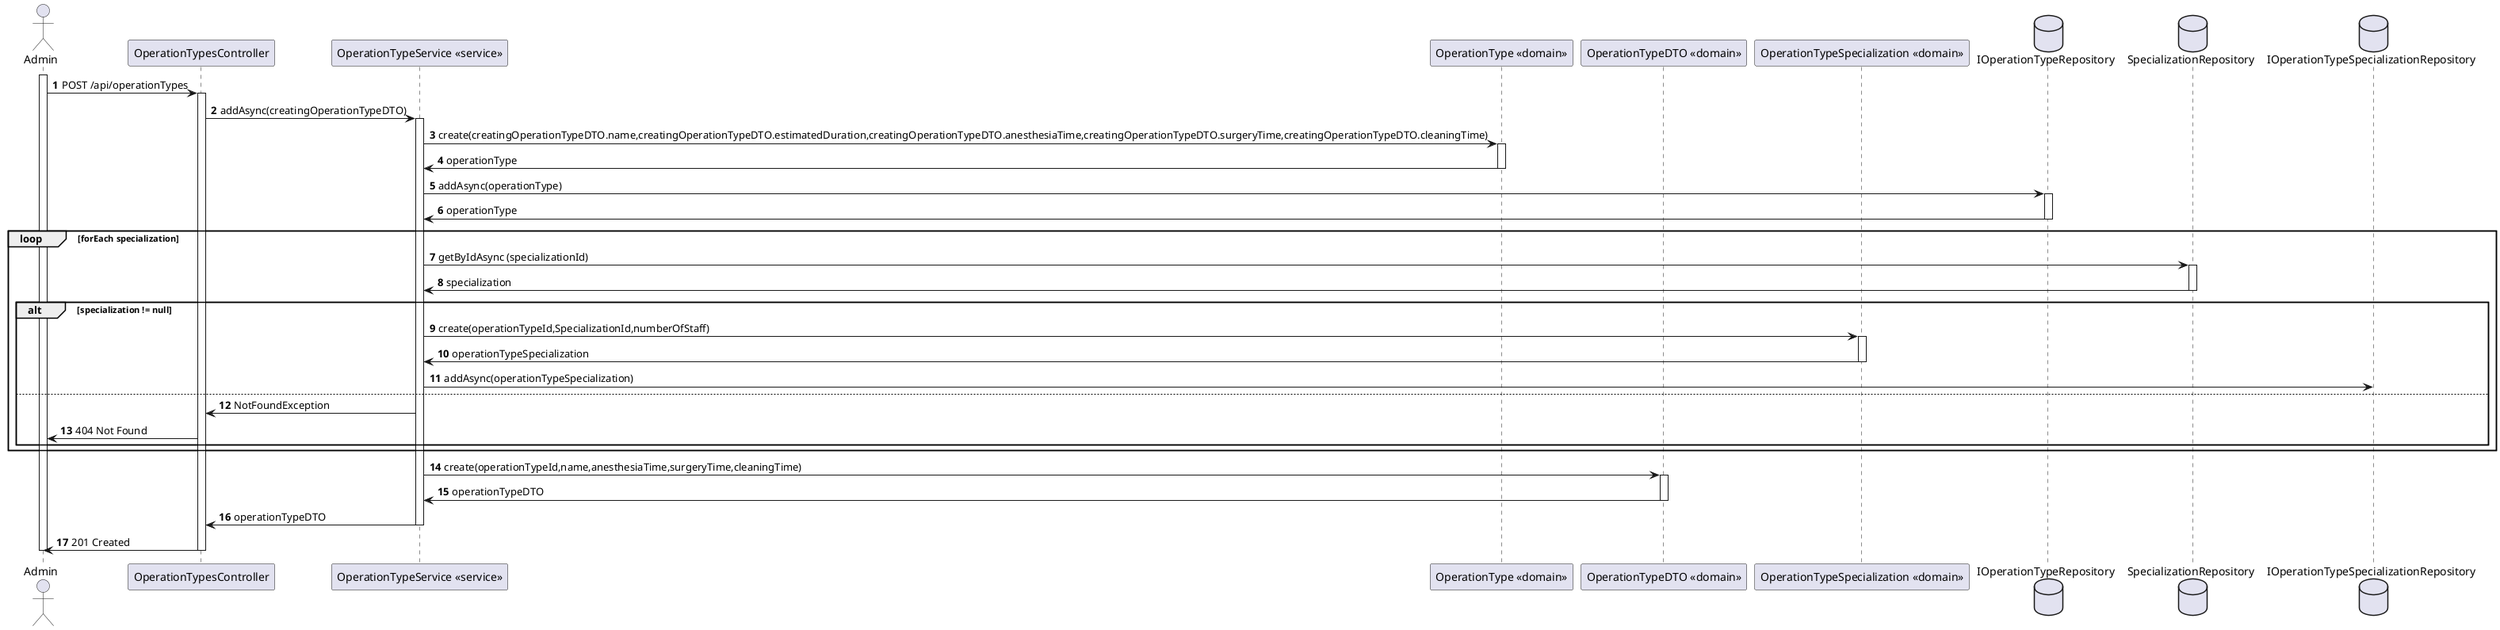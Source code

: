 @startuml 
autonumber
actor Admin as "Admin"
participant CTRL as "OperationTypesController"
participant SERVICE as "OperationTypeService <<service>>"
participant OperationType as "OperationType <<domain>>"
participant OperationTypeDTO as "OperationTypeDTO <<domain>>"
participant OperationTypeSpecialization as "OperationTypeSpecialization <<domain>>"
database IOperationTypeRepository as "IOperationTypeRepository"
database SpecializationRepository as "SpecializationRepository"
database IOperationTypeSpecializationRepository as "IOperationTypeSpecializationRepository"

activate Admin

Admin -> CTRL : POST /api/operationTypes
activate CTRL

CTRL -> SERVICE : addAsync(creatingOperationTypeDTO)
activate SERVICE

SERVICE -> OperationType : create(creatingOperationTypeDTO.name,creatingOperationTypeDTO.estimatedDuration,creatingOperationTypeDTO.anesthesiaTime,creatingOperationTypeDTO.surgeryTime,creatingOperationTypeDTO.cleaningTime)

activate OperationType

OperationType -> SERVICE : operationType

deactivate OperationType

SERVICE -> IOperationTypeRepository : addAsync(operationType)

activate IOperationTypeRepository

IOperationTypeRepository -> SERVICE : operationType

deactivate IOperationTypeRepository

loop forEach specialization 

SERVICE -> SpecializationRepository : getByIdAsync (specializationId)

activate SpecializationRepository 

SpecializationRepository -> SERVICE : specialization

deactivate SpecializationRepository

alt specialization != null 

SERVICE -> OperationTypeSpecialization : create(operationTypeId,SpecializationId,numberOfStaff)

activate OperationTypeSpecialization 

OperationTypeSpecialization -> SERVICE : operationTypeSpecialization

deactivate OperationTypeSpecialization

SERVICE -> IOperationTypeSpecializationRepository : addAsync(operationTypeSpecialization)

else 

SERVICE -> CTRL : NotFoundException

CTRL -> Admin : 404 Not Found

end alt 
end loop

SERVICE -> OperationTypeDTO : create(operationTypeId,name,anesthesiaTime,surgeryTime,cleaningTime)

activate OperationTypeDTO

OperationTypeDTO -> SERVICE : operationTypeDTO

deactivate OperationTypeDTO

SERVICE -> CTRL : operationTypeDTO

deactivate SERVICE 

CTRL -> Admin : 201 Created

deactivate CTRL 

deactivate Admin
@enduml